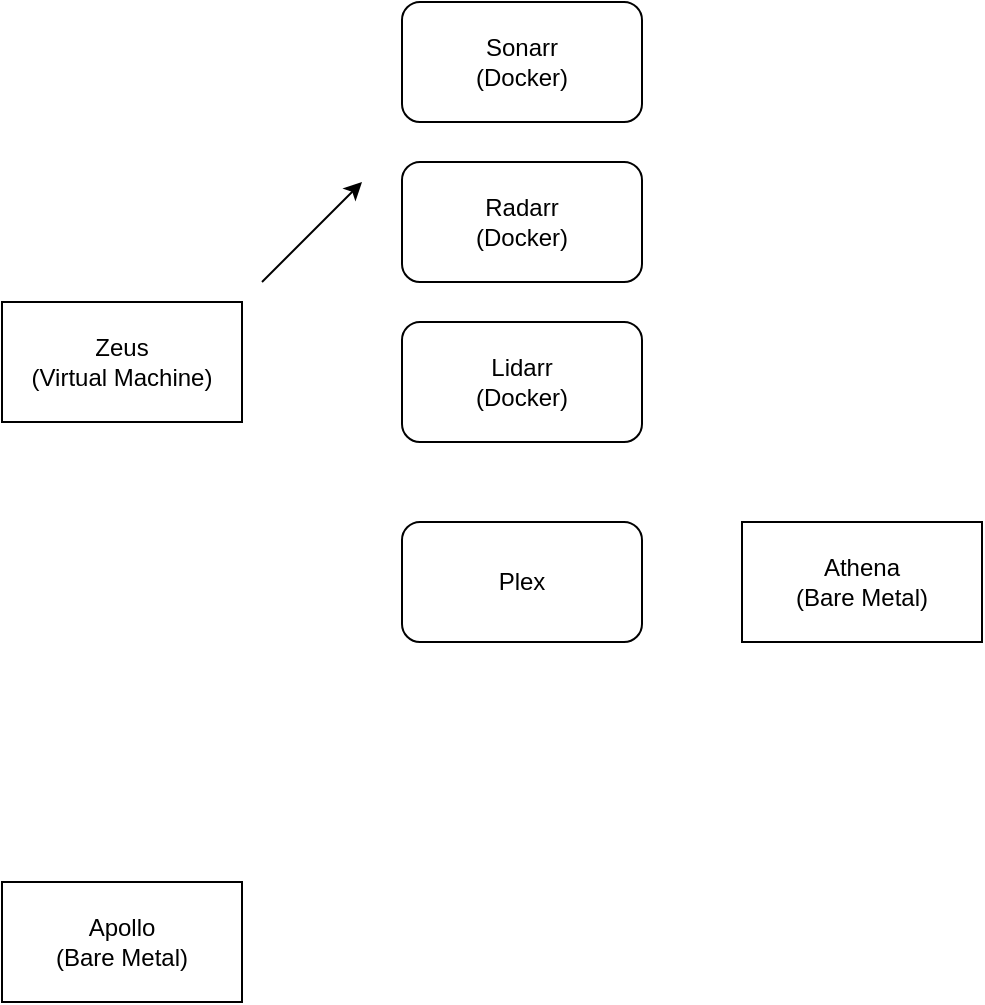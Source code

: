 <mxfile version="20.8.23" type="github">
  <diagram name="Page-1" id="wjxmt_SJUxQcoUNMzgTy">
    <mxGraphModel dx="922" dy="710" grid="1" gridSize="10" guides="1" tooltips="1" connect="1" arrows="1" fold="1" page="1" pageScale="1" pageWidth="850" pageHeight="1100" math="0" shadow="0">
      <root>
        <mxCell id="0" />
        <mxCell id="1" parent="0" />
        <mxCell id="6zHi9zIxiG5zEpNr_IKy-1" value="Zeus&lt;br&gt;(Virtual Machine)" style="rounded=0;whiteSpace=wrap;html=1;" vertex="1" parent="1">
          <mxGeometry x="230" y="250" width="120" height="60" as="geometry" />
        </mxCell>
        <mxCell id="6zHi9zIxiG5zEpNr_IKy-2" value="" style="endArrow=classic;html=1;rounded=0;" edge="1" parent="1">
          <mxGeometry width="50" height="50" relative="1" as="geometry">
            <mxPoint x="360" y="240" as="sourcePoint" />
            <mxPoint x="410" y="190" as="targetPoint" />
          </mxGeometry>
        </mxCell>
        <mxCell id="6zHi9zIxiG5zEpNr_IKy-3" value="Sonarr&lt;br&gt;(Docker)" style="rounded=1;whiteSpace=wrap;html=1;" vertex="1" parent="1">
          <mxGeometry x="430" y="100" width="120" height="60" as="geometry" />
        </mxCell>
        <mxCell id="6zHi9zIxiG5zEpNr_IKy-4" value="Lidarr&lt;br&gt;(Docker)" style="rounded=1;whiteSpace=wrap;html=1;" vertex="1" parent="1">
          <mxGeometry x="430" y="260" width="120" height="60" as="geometry" />
        </mxCell>
        <mxCell id="6zHi9zIxiG5zEpNr_IKy-5" value="Radarr&lt;br&gt;(Docker)" style="rounded=1;whiteSpace=wrap;html=1;" vertex="1" parent="1">
          <mxGeometry x="430" y="180" width="120" height="60" as="geometry" />
        </mxCell>
        <mxCell id="6zHi9zIxiG5zEpNr_IKy-6" value="Athena&lt;br&gt;(Bare Metal)" style="rounded=0;whiteSpace=wrap;html=1;" vertex="1" parent="1">
          <mxGeometry x="600" y="360" width="120" height="60" as="geometry" />
        </mxCell>
        <mxCell id="6zHi9zIxiG5zEpNr_IKy-7" value="Plex" style="rounded=1;whiteSpace=wrap;html=1;" vertex="1" parent="1">
          <mxGeometry x="430" y="360" width="120" height="60" as="geometry" />
        </mxCell>
        <mxCell id="6zHi9zIxiG5zEpNr_IKy-8" value="Apollo&lt;br&gt;(Bare Metal)" style="rounded=0;whiteSpace=wrap;html=1;" vertex="1" parent="1">
          <mxGeometry x="230" y="540" width="120" height="60" as="geometry" />
        </mxCell>
      </root>
    </mxGraphModel>
  </diagram>
</mxfile>
